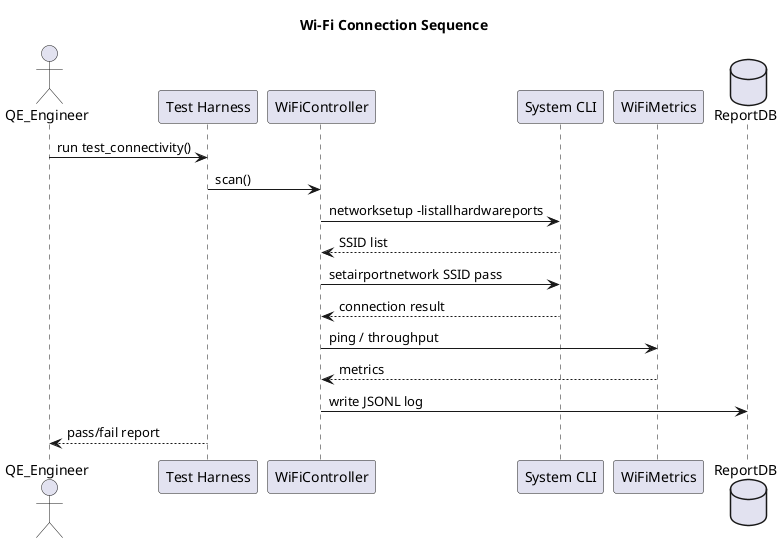 @startuml
title Wi-Fi Connection Sequence

actor QE_Engineer
participant Pytest as "Test Harness"
participant WiFiController
participant OS_Network as "System CLI"
participant WiFiMetrics
database ReportDB

QE_Engineer -> Pytest : run test_connectivity()
Pytest -> WiFiController : scan()
WiFiController -> OS_Network : networksetup -listallhardwareports
OS_Network --> WiFiController : SSID list
WiFiController -> OS_Network : setairportnetwork SSID pass
OS_Network --> WiFiController : connection result
WiFiController -> WiFiMetrics : ping / throughput
WiFiMetrics --> WiFiController : metrics
WiFiController -> ReportDB : write JSONL log
Pytest --> QE_Engineer : pass/fail report
@enduml
